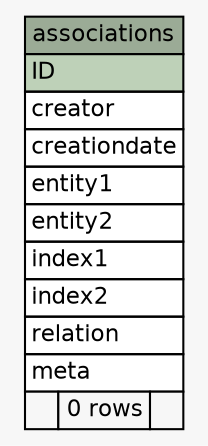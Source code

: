 // dot 2.40.1 on Mac OS X 10.12.5
// SchemaSpy rev 590
digraph "associations" {
  graph [
    rankdir="RL"
    bgcolor="#f7f7f7"
    nodesep="0.18"
    ranksep="0.46"
    fontname="Helvetica"
    fontsize="11"
  ];
  node [
    fontname="Helvetica"
    fontsize="11"
    shape="plaintext"
  ];
  edge [
    arrowsize="0.8"
  ];
  "associations" [
    label=<
    <TABLE BORDER="0" CELLBORDER="1" CELLSPACING="0" BGCOLOR="#ffffff">
      <TR><TD COLSPAN="3" BGCOLOR="#9bab96" ALIGN="CENTER">associations</TD></TR>
      <TR><TD PORT="ID" COLSPAN="3" BGCOLOR="#bed1b8" ALIGN="LEFT">ID</TD></TR>
      <TR><TD PORT="creator" COLSPAN="3" ALIGN="LEFT">creator</TD></TR>
      <TR><TD PORT="creationdate" COLSPAN="3" ALIGN="LEFT">creationdate</TD></TR>
      <TR><TD PORT="entity1" COLSPAN="3" ALIGN="LEFT">entity1</TD></TR>
      <TR><TD PORT="entity2" COLSPAN="3" ALIGN="LEFT">entity2</TD></TR>
      <TR><TD PORT="index1" COLSPAN="3" ALIGN="LEFT">index1</TD></TR>
      <TR><TD PORT="index2" COLSPAN="3" ALIGN="LEFT">index2</TD></TR>
      <TR><TD PORT="relation" COLSPAN="3" ALIGN="LEFT">relation</TD></TR>
      <TR><TD PORT="meta" COLSPAN="3" ALIGN="LEFT">meta</TD></TR>
      <TR><TD ALIGN="LEFT" BGCOLOR="#f7f7f7">  </TD><TD ALIGN="RIGHT" BGCOLOR="#f7f7f7">0 rows</TD><TD ALIGN="RIGHT" BGCOLOR="#f7f7f7">  </TD></TR>
    </TABLE>>
    URL="tables/associations.html"
    tooltip="associations"
  ];
}
